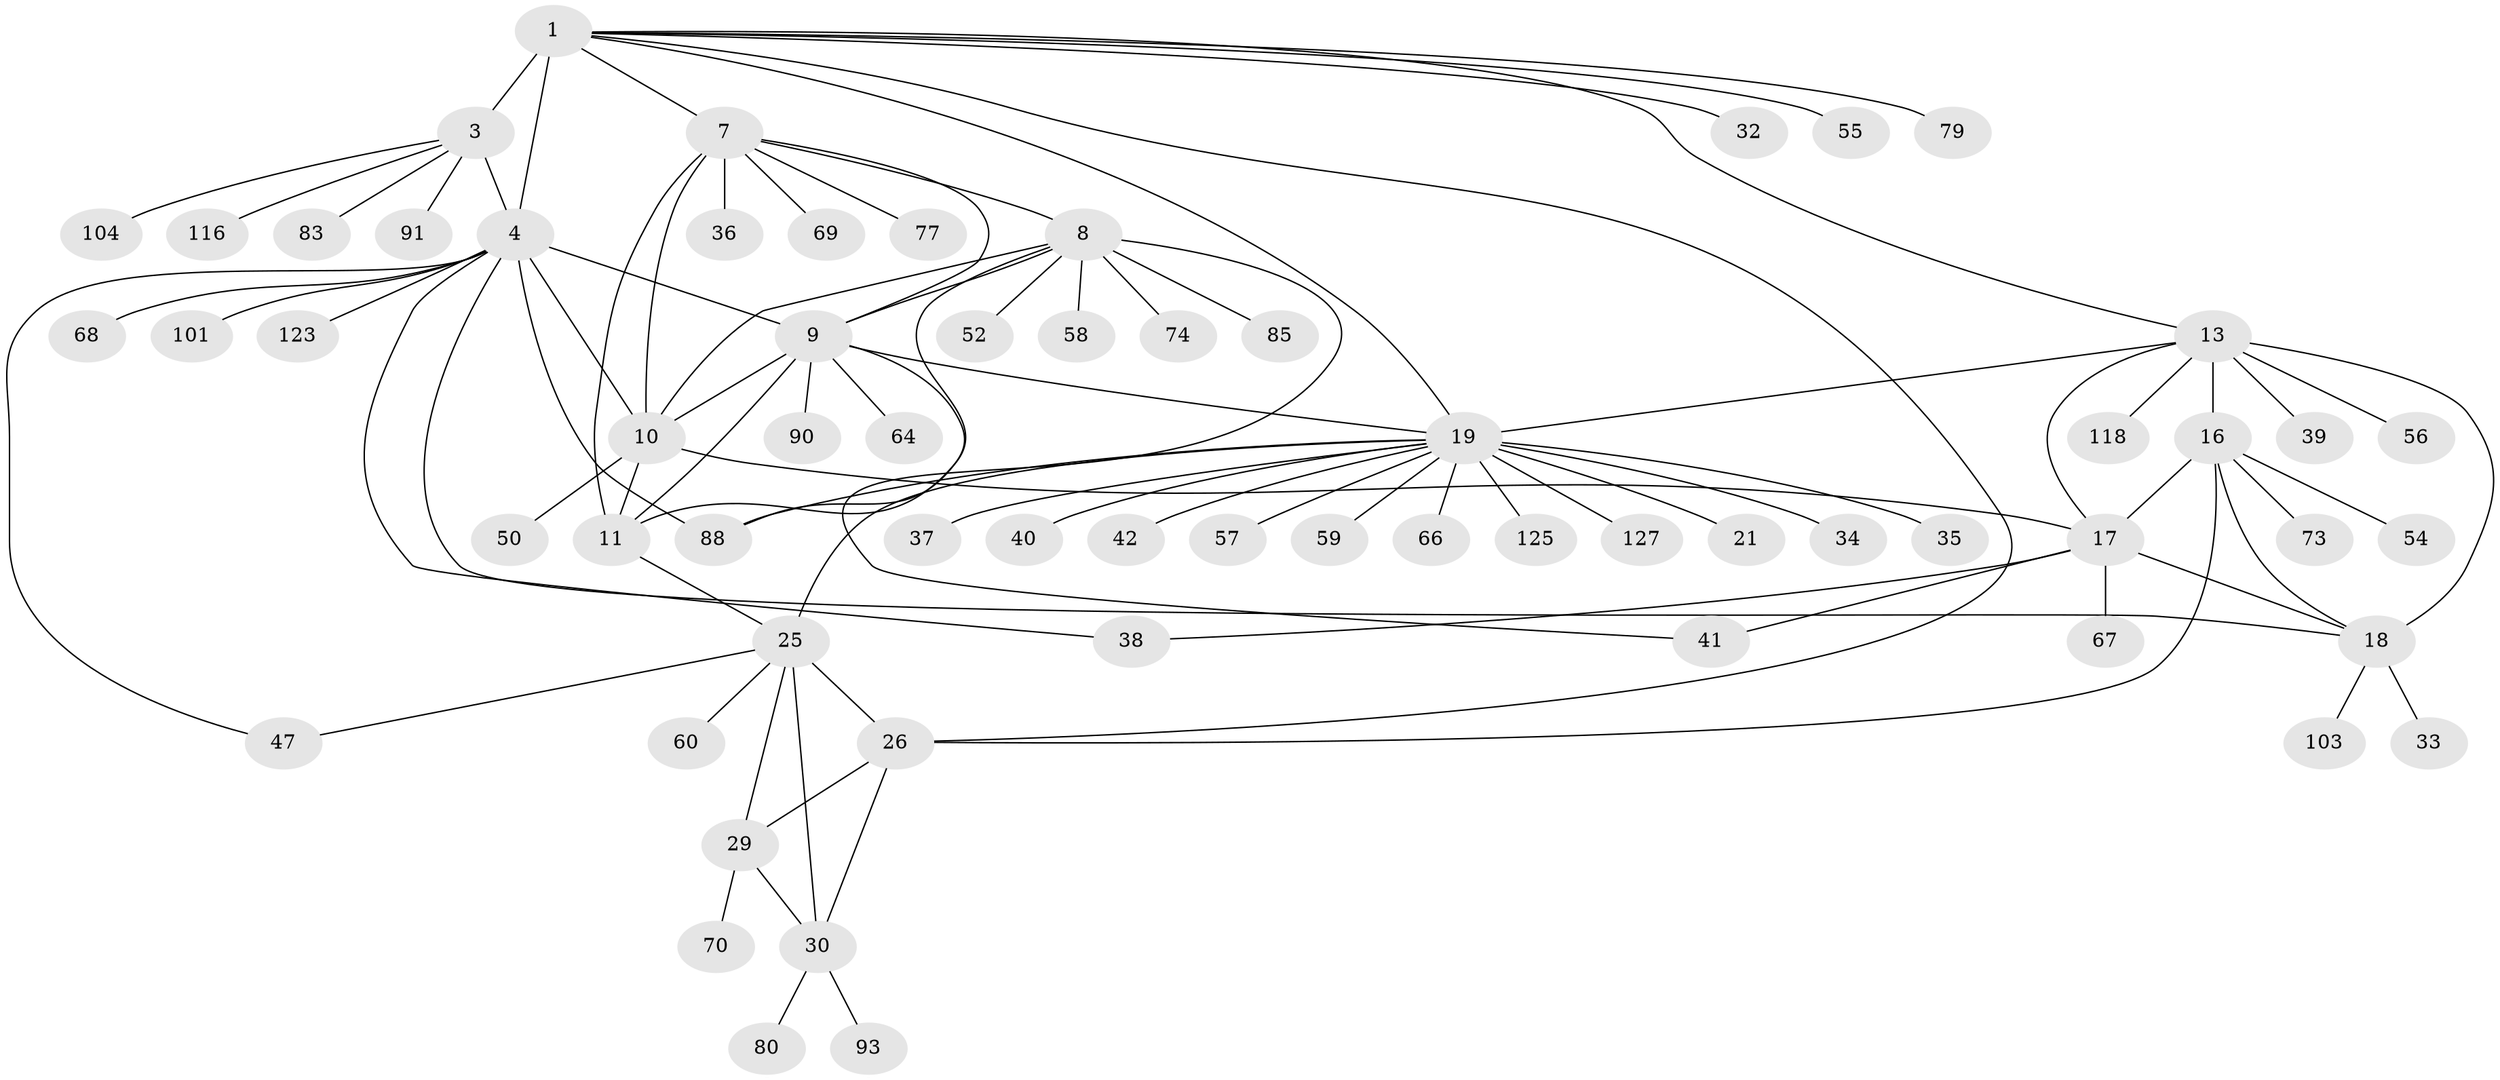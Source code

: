 // original degree distribution, {9: 0.0625, 7: 0.03125, 10: 0.0390625, 8: 0.0546875, 12: 0.015625, 6: 0.03125, 1: 0.578125, 2: 0.1484375, 3: 0.03125, 4: 0.0078125}
// Generated by graph-tools (version 1.1) at 2025/19/03/04/25 18:19:49]
// undirected, 64 vertices, 90 edges
graph export_dot {
graph [start="1"]
  node [color=gray90,style=filled];
  1 [super="+2"];
  3;
  4 [super="+6+72+82+5+81"];
  7 [super="+51+100+92+110"];
  8;
  9;
  10 [super="+128+117+12+45+31"];
  11 [super="+71"];
  13 [super="+49+15+14"];
  16 [super="+95"];
  17 [super="+76"];
  18;
  19 [super="+53+22+20+84+97"];
  21 [super="+44"];
  25 [super="+87+27"];
  26 [super="+48+102"];
  29 [super="+115+63"];
  30;
  32 [super="+43"];
  33;
  34;
  35;
  36;
  37;
  38;
  39 [super="+61"];
  40;
  41;
  42;
  47 [super="+99"];
  50;
  52 [super="+62+89"];
  54 [super="+113"];
  55 [super="+111"];
  56;
  57;
  58;
  59 [super="+119"];
  60 [super="+65"];
  64;
  66;
  67;
  68;
  69;
  70;
  73;
  74 [super="+106"];
  77;
  79;
  80;
  83;
  85;
  88 [super="+114"];
  90;
  91;
  93;
  101;
  103;
  104 [super="+124"];
  116;
  118;
  123;
  125;
  127;
  1 -- 3 [weight=2];
  1 -- 4 [weight=6];
  1 -- 26;
  1 -- 32;
  1 -- 55;
  1 -- 79;
  1 -- 19;
  1 -- 13;
  1 -- 7;
  3 -- 4 [weight=3];
  3 -- 83;
  3 -- 91;
  3 -- 104;
  3 -- 116;
  4 -- 68;
  4 -- 10;
  4 -- 101;
  4 -- 38;
  4 -- 9;
  4 -- 47;
  4 -- 18;
  4 -- 88;
  4 -- 123;
  7 -- 8;
  7 -- 9;
  7 -- 10 [weight=2];
  7 -- 11;
  7 -- 36;
  7 -- 69;
  7 -- 77;
  8 -- 9;
  8 -- 10 [weight=2];
  8 -- 11;
  8 -- 41;
  8 -- 52;
  8 -- 58;
  8 -- 74;
  8 -- 85;
  9 -- 10 [weight=2];
  9 -- 11;
  9 -- 64;
  9 -- 88;
  9 -- 90;
  9 -- 19;
  10 -- 11 [weight=2];
  10 -- 17;
  10 -- 50;
  11 -- 25;
  13 -- 16 [weight=3];
  13 -- 17 [weight=3];
  13 -- 18 [weight=3];
  13 -- 56;
  13 -- 19;
  13 -- 118;
  13 -- 39;
  16 -- 17;
  16 -- 18;
  16 -- 26;
  16 -- 54;
  16 -- 73;
  17 -- 18;
  17 -- 38;
  17 -- 41;
  17 -- 67;
  18 -- 33;
  18 -- 103;
  19 -- 21 [weight=5];
  19 -- 34;
  19 -- 42;
  19 -- 88;
  19 -- 25;
  19 -- 125;
  19 -- 66;
  19 -- 35;
  19 -- 37;
  19 -- 40;
  19 -- 57;
  19 -- 59;
  19 -- 127;
  25 -- 26 [weight=3];
  25 -- 29 [weight=3];
  25 -- 30 [weight=3];
  25 -- 60;
  25 -- 47;
  26 -- 29;
  26 -- 30;
  29 -- 30;
  29 -- 70;
  30 -- 80;
  30 -- 93;
}
